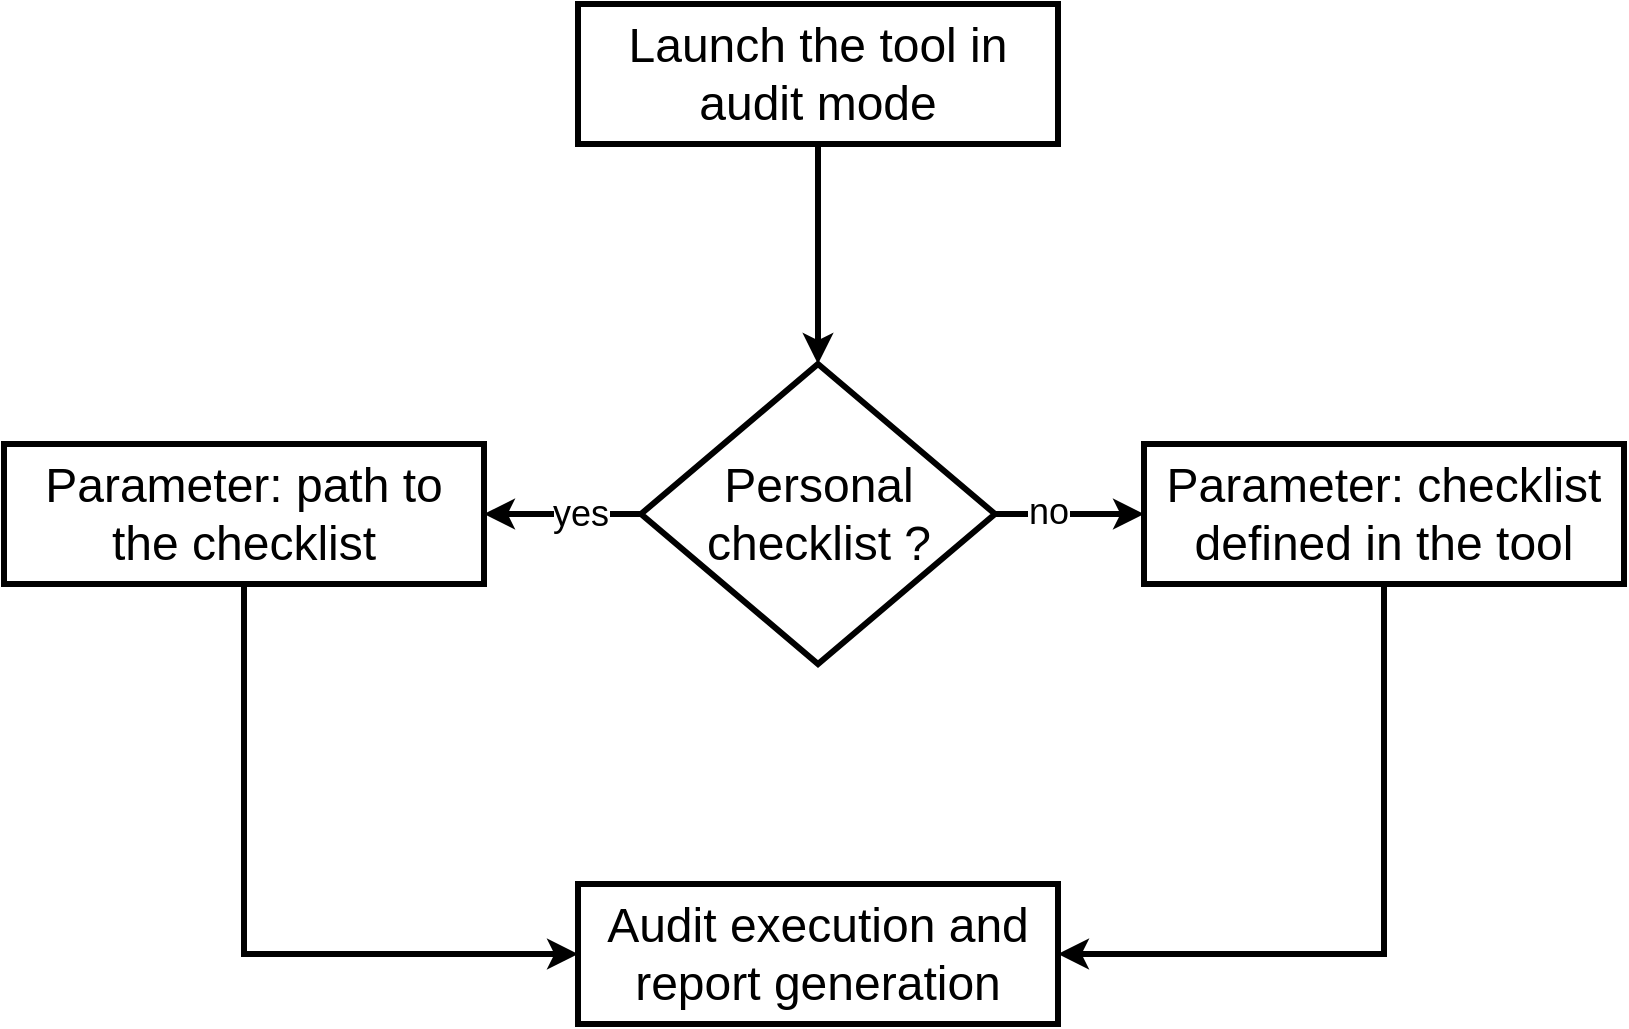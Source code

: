 <mxfile version="15.4.0" type="device" pages="4"><diagram id="rT8yu3PlnxM73YW98k86" name="User workflows: audit"><mxGraphModel dx="1759" dy="588" grid="1" gridSize="10" guides="1" tooltips="1" connect="1" arrows="1" fold="1" page="1" pageScale="1" pageWidth="827" pageHeight="1169" math="0" shadow="0"><root><mxCell id="0"/><mxCell id="1" parent="0"/><mxCell id="1JgY95wJJdHxp-9NjIfd-9" style="edgeStyle=orthogonalEdgeStyle;rounded=0;orthogonalLoop=1;jettySize=auto;html=1;entryX=0.5;entryY=0;entryDx=0;entryDy=0;strokeWidth=3;" edge="1" parent="1" source="1JgY95wJJdHxp-9NjIfd-1" target="1JgY95wJJdHxp-9NjIfd-8"><mxGeometry relative="1" as="geometry"/></mxCell><mxCell id="1JgY95wJJdHxp-9NjIfd-1" value="&lt;font style=&quot;font-size: 24px&quot;&gt;Launch the tool in audit mode&lt;/font&gt;" style="rounded=0;whiteSpace=wrap;html=1;strokeWidth=3;" vertex="1" parent="1"><mxGeometry x="267" y="40" width="240" height="70" as="geometry"/></mxCell><mxCell id="1JgY95wJJdHxp-9NjIfd-6" value="&lt;font style=&quot;font-size: 24px&quot;&gt;Audit execution and report generation&lt;/font&gt;" style="rounded=0;whiteSpace=wrap;html=1;strokeWidth=3;" vertex="1" parent="1"><mxGeometry x="267" y="480" width="240" height="70" as="geometry"/></mxCell><mxCell id="1JgY95wJJdHxp-9NjIfd-11" style="edgeStyle=orthogonalEdgeStyle;rounded=0;orthogonalLoop=1;jettySize=auto;html=1;strokeWidth=3;" edge="1" parent="1" source="1JgY95wJJdHxp-9NjIfd-8" target="1JgY95wJJdHxp-9NjIfd-12"><mxGeometry relative="1" as="geometry"><mxPoint x="140" y="350" as="targetPoint"/></mxGeometry></mxCell><mxCell id="1JgY95wJJdHxp-9NjIfd-13" value="&lt;font style=&quot;font-size: 18px&quot;&gt;yes&lt;/font&gt;" style="edgeLabel;html=1;align=center;verticalAlign=middle;resizable=0;points=[];" vertex="1" connectable="0" parent="1JgY95wJJdHxp-9NjIfd-11"><mxGeometry x="-0.204" y="4" relative="1" as="geometry"><mxPoint y="-4" as="offset"/></mxGeometry></mxCell><mxCell id="1JgY95wJJdHxp-9NjIfd-16" style="edgeStyle=orthogonalEdgeStyle;rounded=0;orthogonalLoop=1;jettySize=auto;html=1;entryX=0;entryY=0.5;entryDx=0;entryDy=0;strokeWidth=3;" edge="1" parent="1" source="1JgY95wJJdHxp-9NjIfd-8" target="1JgY95wJJdHxp-9NjIfd-15"><mxGeometry relative="1" as="geometry"/></mxCell><mxCell id="1JgY95wJJdHxp-9NjIfd-17" value="&lt;font style=&quot;font-size: 18px&quot;&gt;no&lt;/font&gt;" style="edgeLabel;html=1;align=center;verticalAlign=middle;resizable=0;points=[];" vertex="1" connectable="0" parent="1JgY95wJJdHxp-9NjIfd-16"><mxGeometry x="-0.301" y="1" relative="1" as="geometry"><mxPoint as="offset"/></mxGeometry></mxCell><mxCell id="1JgY95wJJdHxp-9NjIfd-8" value="&lt;font style=&quot;font-size: 24px&quot;&gt;Personal checklist ?&lt;/font&gt;" style="rhombus;whiteSpace=wrap;html=1;strokeWidth=3;" vertex="1" parent="1"><mxGeometry x="298.5" y="220" width="177" height="150" as="geometry"/></mxCell><mxCell id="1JgY95wJJdHxp-9NjIfd-18" style="edgeStyle=orthogonalEdgeStyle;rounded=0;orthogonalLoop=1;jettySize=auto;html=1;entryX=0;entryY=0.5;entryDx=0;entryDy=0;exitX=0.5;exitY=1;exitDx=0;exitDy=0;strokeWidth=3;" edge="1" parent="1" source="1JgY95wJJdHxp-9NjIfd-12" target="1JgY95wJJdHxp-9NjIfd-6"><mxGeometry relative="1" as="geometry"/></mxCell><mxCell id="1JgY95wJJdHxp-9NjIfd-12" value="&lt;font style=&quot;font-size: 24px&quot;&gt;Parameter: path to the checklist&lt;/font&gt;" style="rounded=0;whiteSpace=wrap;html=1;strokeWidth=3;" vertex="1" parent="1"><mxGeometry x="-20" y="260" width="240" height="70" as="geometry"/></mxCell><mxCell id="1JgY95wJJdHxp-9NjIfd-19" style="edgeStyle=orthogonalEdgeStyle;rounded=0;orthogonalLoop=1;jettySize=auto;html=1;exitX=0.5;exitY=1;exitDx=0;exitDy=0;entryX=1;entryY=0.5;entryDx=0;entryDy=0;strokeWidth=3;" edge="1" parent="1" source="1JgY95wJJdHxp-9NjIfd-15" target="1JgY95wJJdHxp-9NjIfd-6"><mxGeometry relative="1" as="geometry"/></mxCell><mxCell id="1JgY95wJJdHxp-9NjIfd-15" value="&lt;font style=&quot;font-size: 24px&quot;&gt;Parameter: checklist defined in the tool&lt;/font&gt;" style="rounded=0;whiteSpace=wrap;html=1;strokeWidth=3;" vertex="1" parent="1"><mxGeometry x="550" y="260" width="240" height="70" as="geometry"/></mxCell></root></mxGraphModel></diagram><diagram id="qm47lAsVqMM1f4Y-VcdU" name="User Workflow - analyze"><mxGraphModel dx="1759" dy="588" grid="1" gridSize="10" guides="1" tooltips="1" connect="1" arrows="1" fold="1" page="1" pageScale="1" pageWidth="827" pageHeight="1169" math="0" shadow="0"><root><mxCell id="oTU4O4J5hwXnFrVmTSUH-0"/><mxCell id="oTU4O4J5hwXnFrVmTSUH-1" parent="oTU4O4J5hwXnFrVmTSUH-0"/><mxCell id="eSC8L1gpNW9o18R1_MWx-13" style="edgeStyle=orthogonalEdgeStyle;rounded=0;orthogonalLoop=1;jettySize=auto;html=1;strokeWidth=3;" edge="1" parent="oTU4O4J5hwXnFrVmTSUH-1" source="eSC8L1gpNW9o18R1_MWx-1" target="eSC8L1gpNW9o18R1_MWx-12"><mxGeometry relative="1" as="geometry"/></mxCell><mxCell id="eSC8L1gpNW9o18R1_MWx-1" value="&lt;font style=&quot;font-size: 24px&quot;&gt;Run the generated script&lt;/font&gt;" style="rounded=0;whiteSpace=wrap;html=1;strokeWidth=3;" vertex="1" parent="oTU4O4J5hwXnFrVmTSUH-1"><mxGeometry x="267" y="40" width="240" height="70" as="geometry"/></mxCell><mxCell id="eSC8L1gpNW9o18R1_MWx-2" value="&lt;font style=&quot;font-size: 24px&quot;&gt;Analyze execution and report generation&lt;/font&gt;" style="rounded=0;whiteSpace=wrap;html=1;strokeWidth=3;" vertex="1" parent="oTU4O4J5hwXnFrVmTSUH-1"><mxGeometry x="269" y="720" width="240" height="70" as="geometry"/></mxCell><mxCell id="eSC8L1gpNW9o18R1_MWx-3" style="edgeStyle=orthogonalEdgeStyle;rounded=0;orthogonalLoop=1;jettySize=auto;html=1;strokeWidth=3;" edge="1" parent="oTU4O4J5hwXnFrVmTSUH-1" source="eSC8L1gpNW9o18R1_MWx-7" target="eSC8L1gpNW9o18R1_MWx-9"><mxGeometry relative="1" as="geometry"><mxPoint x="142" y="590" as="targetPoint"/></mxGeometry></mxCell><mxCell id="eSC8L1gpNW9o18R1_MWx-4" value="&lt;font style=&quot;font-size: 18px&quot;&gt;yes&lt;/font&gt;" style="edgeLabel;html=1;align=center;verticalAlign=middle;resizable=0;points=[];" vertex="1" connectable="0" parent="eSC8L1gpNW9o18R1_MWx-3"><mxGeometry x="-0.204" y="4" relative="1" as="geometry"><mxPoint y="-4" as="offset"/></mxGeometry></mxCell><mxCell id="eSC8L1gpNW9o18R1_MWx-5" style="edgeStyle=orthogonalEdgeStyle;rounded=0;orthogonalLoop=1;jettySize=auto;html=1;entryX=0;entryY=0.5;entryDx=0;entryDy=0;strokeWidth=3;" edge="1" parent="oTU4O4J5hwXnFrVmTSUH-1" source="eSC8L1gpNW9o18R1_MWx-7" target="eSC8L1gpNW9o18R1_MWx-11"><mxGeometry relative="1" as="geometry"/></mxCell><mxCell id="eSC8L1gpNW9o18R1_MWx-6" value="&lt;font style=&quot;font-size: 18px&quot;&gt;no&lt;/font&gt;" style="edgeLabel;html=1;align=center;verticalAlign=middle;resizable=0;points=[];" vertex="1" connectable="0" parent="eSC8L1gpNW9o18R1_MWx-5"><mxGeometry x="-0.301" y="1" relative="1" as="geometry"><mxPoint as="offset"/></mxGeometry></mxCell><mxCell id="eSC8L1gpNW9o18R1_MWx-7" value="&lt;font style=&quot;font-size: 24px&quot;&gt;Personal checklist ?&lt;/font&gt;" style="rhombus;whiteSpace=wrap;html=1;strokeWidth=3;" vertex="1" parent="oTU4O4J5hwXnFrVmTSUH-1"><mxGeometry x="298.5" y="460" width="177" height="150" as="geometry"/></mxCell><mxCell id="eSC8L1gpNW9o18R1_MWx-8" style="edgeStyle=orthogonalEdgeStyle;rounded=0;orthogonalLoop=1;jettySize=auto;html=1;entryX=0;entryY=0.5;entryDx=0;entryDy=0;exitX=0.5;exitY=1;exitDx=0;exitDy=0;strokeWidth=3;" edge="1" parent="oTU4O4J5hwXnFrVmTSUH-1" source="eSC8L1gpNW9o18R1_MWx-9" target="eSC8L1gpNW9o18R1_MWx-2"><mxGeometry relative="1" as="geometry"/></mxCell><mxCell id="eSC8L1gpNW9o18R1_MWx-9" value="&lt;font style=&quot;font-size: 24px&quot;&gt;Parameter: path to the checklist&lt;/font&gt;" style="rounded=0;whiteSpace=wrap;html=1;strokeWidth=3;" vertex="1" parent="oTU4O4J5hwXnFrVmTSUH-1"><mxGeometry x="-18" y="500" width="240" height="70" as="geometry"/></mxCell><mxCell id="eSC8L1gpNW9o18R1_MWx-10" style="edgeStyle=orthogonalEdgeStyle;rounded=0;orthogonalLoop=1;jettySize=auto;html=1;exitX=0.5;exitY=1;exitDx=0;exitDy=0;entryX=1;entryY=0.5;entryDx=0;entryDy=0;strokeWidth=3;" edge="1" parent="oTU4O4J5hwXnFrVmTSUH-1" source="eSC8L1gpNW9o18R1_MWx-11" target="eSC8L1gpNW9o18R1_MWx-2"><mxGeometry relative="1" as="geometry"/></mxCell><mxCell id="eSC8L1gpNW9o18R1_MWx-11" value="&lt;font style=&quot;font-size: 24px&quot;&gt;Parameter: checklist defined in the tool&lt;/font&gt;" style="rounded=0;whiteSpace=wrap;html=1;strokeWidth=3;" vertex="1" parent="oTU4O4J5hwXnFrVmTSUH-1"><mxGeometry x="552" y="500" width="240" height="70" as="geometry"/></mxCell><mxCell id="EIAVF0nRXksSpzi9spi1-1" style="edgeStyle=orthogonalEdgeStyle;rounded=0;orthogonalLoop=1;jettySize=auto;html=1;strokeWidth=3;" edge="1" parent="oTU4O4J5hwXnFrVmTSUH-1" source="eSC8L1gpNW9o18R1_MWx-12" target="EIAVF0nRXksSpzi9spi1-0"><mxGeometry relative="1" as="geometry"/></mxCell><mxCell id="eSC8L1gpNW9o18R1_MWx-12" value="&lt;font style=&quot;font-size: 24px&quot;&gt;Get the results (archive format or not)&lt;/font&gt;" style="rounded=0;whiteSpace=wrap;html=1;strokeWidth=3;" vertex="1" parent="oTU4O4J5hwXnFrVmTSUH-1"><mxGeometry x="267" y="180" width="240" height="70" as="geometry"/></mxCell><mxCell id="EIAVF0nRXksSpzi9spi1-2" style="edgeStyle=orthogonalEdgeStyle;rounded=0;orthogonalLoop=1;jettySize=auto;html=1;entryX=0.5;entryY=0;entryDx=0;entryDy=0;strokeWidth=3;" edge="1" parent="oTU4O4J5hwXnFrVmTSUH-1" source="EIAVF0nRXksSpzi9spi1-0" target="eSC8L1gpNW9o18R1_MWx-7"><mxGeometry relative="1" as="geometry"/></mxCell><mxCell id="EIAVF0nRXksSpzi9spi1-0" value="&lt;font style=&quot;font-size: 24px&quot;&gt;Launch the tool in audit mode&lt;/font&gt;" style="rounded=0;whiteSpace=wrap;html=1;strokeWidth=3;" vertex="1" parent="oTU4O4J5hwXnFrVmTSUH-1"><mxGeometry x="267" y="320" width="240" height="70" as="geometry"/></mxCell></root></mxGraphModel></diagram><diagram id="krdv5ysuDAktFFAY1THe" name="User Workflow - Script generation"><mxGraphModel dx="1759" dy="588" grid="1" gridSize="10" guides="1" tooltips="1" connect="1" arrows="1" fold="1" page="1" pageScale="1" pageWidth="827" pageHeight="1169" math="0" shadow="0"><root><mxCell id="Y0g685VQnCPZcunFAsPm-0"/><mxCell id="Y0g685VQnCPZcunFAsPm-1" parent="Y0g685VQnCPZcunFAsPm-0"/><mxCell id="K36RMieW6tG8z_JfMn9h-0" style="edgeStyle=orthogonalEdgeStyle;rounded=0;orthogonalLoop=1;jettySize=auto;html=1;entryX=0.5;entryY=0;entryDx=0;entryDy=0;strokeWidth=3;" edge="1" parent="Y0g685VQnCPZcunFAsPm-1" source="K36RMieW6tG8z_JfMn9h-1" target="K36RMieW6tG8z_JfMn9h-7"><mxGeometry relative="1" as="geometry"/></mxCell><mxCell id="K36RMieW6tG8z_JfMn9h-1" value="&lt;font style=&quot;font-size: 24px&quot;&gt;Launch the tool in checklist mode&lt;/font&gt;" style="rounded=0;whiteSpace=wrap;html=1;strokeWidth=3;" vertex="1" parent="Y0g685VQnCPZcunFAsPm-1"><mxGeometry x="267" y="40" width="240" height="70" as="geometry"/></mxCell><mxCell id="K36RMieW6tG8z_JfMn9h-2" value="&lt;font style=&quot;font-size: 24px&quot;&gt;Generation script execution&lt;/font&gt;" style="rounded=0;whiteSpace=wrap;html=1;strokeWidth=3;" vertex="1" parent="Y0g685VQnCPZcunFAsPm-1"><mxGeometry x="267" y="480" width="240" height="70" as="geometry"/></mxCell><mxCell id="K36RMieW6tG8z_JfMn9h-3" style="edgeStyle=orthogonalEdgeStyle;rounded=0;orthogonalLoop=1;jettySize=auto;html=1;strokeWidth=3;" edge="1" parent="Y0g685VQnCPZcunFAsPm-1" source="K36RMieW6tG8z_JfMn9h-7" target="K36RMieW6tG8z_JfMn9h-9"><mxGeometry relative="1" as="geometry"><mxPoint x="140" y="350" as="targetPoint"/></mxGeometry></mxCell><mxCell id="K36RMieW6tG8z_JfMn9h-4" value="&lt;font style=&quot;font-size: 18px&quot;&gt;yes&lt;/font&gt;" style="edgeLabel;html=1;align=center;verticalAlign=middle;resizable=0;points=[];" vertex="1" connectable="0" parent="K36RMieW6tG8z_JfMn9h-3"><mxGeometry x="-0.204" y="4" relative="1" as="geometry"><mxPoint y="-4" as="offset"/></mxGeometry></mxCell><mxCell id="K36RMieW6tG8z_JfMn9h-5" style="edgeStyle=orthogonalEdgeStyle;rounded=0;orthogonalLoop=1;jettySize=auto;html=1;entryX=0;entryY=0.5;entryDx=0;entryDy=0;strokeWidth=3;" edge="1" parent="Y0g685VQnCPZcunFAsPm-1" source="K36RMieW6tG8z_JfMn9h-7" target="K36RMieW6tG8z_JfMn9h-11"><mxGeometry relative="1" as="geometry"/></mxCell><mxCell id="K36RMieW6tG8z_JfMn9h-6" value="&lt;font style=&quot;font-size: 18px&quot;&gt;no&lt;/font&gt;" style="edgeLabel;html=1;align=center;verticalAlign=middle;resizable=0;points=[];" vertex="1" connectable="0" parent="K36RMieW6tG8z_JfMn9h-5"><mxGeometry x="-0.301" y="1" relative="1" as="geometry"><mxPoint as="offset"/></mxGeometry></mxCell><mxCell id="K36RMieW6tG8z_JfMn9h-7" value="&lt;font style=&quot;font-size: 24px&quot;&gt;Personal checklist ?&lt;/font&gt;" style="rhombus;whiteSpace=wrap;html=1;strokeWidth=3;" vertex="1" parent="Y0g685VQnCPZcunFAsPm-1"><mxGeometry x="298.5" y="220" width="177" height="150" as="geometry"/></mxCell><mxCell id="K36RMieW6tG8z_JfMn9h-8" style="edgeStyle=orthogonalEdgeStyle;rounded=0;orthogonalLoop=1;jettySize=auto;html=1;entryX=0;entryY=0.5;entryDx=0;entryDy=0;exitX=0.5;exitY=1;exitDx=0;exitDy=0;strokeWidth=3;" edge="1" parent="Y0g685VQnCPZcunFAsPm-1" source="K36RMieW6tG8z_JfMn9h-9" target="K36RMieW6tG8z_JfMn9h-2"><mxGeometry relative="1" as="geometry"/></mxCell><mxCell id="K36RMieW6tG8z_JfMn9h-9" value="&lt;font style=&quot;font-size: 24px&quot;&gt;Parameter: path to the checklist&lt;/font&gt;" style="rounded=0;whiteSpace=wrap;html=1;strokeWidth=3;" vertex="1" parent="Y0g685VQnCPZcunFAsPm-1"><mxGeometry x="-20" y="260" width="240" height="70" as="geometry"/></mxCell><mxCell id="K36RMieW6tG8z_JfMn9h-10" style="edgeStyle=orthogonalEdgeStyle;rounded=0;orthogonalLoop=1;jettySize=auto;html=1;exitX=0.5;exitY=1;exitDx=0;exitDy=0;entryX=1;entryY=0.5;entryDx=0;entryDy=0;strokeWidth=3;" edge="1" parent="Y0g685VQnCPZcunFAsPm-1" source="K36RMieW6tG8z_JfMn9h-11" target="K36RMieW6tG8z_JfMn9h-2"><mxGeometry relative="1" as="geometry"/></mxCell><mxCell id="K36RMieW6tG8z_JfMn9h-11" value="&lt;font style=&quot;font-size: 24px&quot;&gt;Parameter: checklist defined in the tool&lt;/font&gt;" style="rounded=0;whiteSpace=wrap;html=1;strokeWidth=3;" vertex="1" parent="Y0g685VQnCPZcunFAsPm-1"><mxGeometry x="550" y="260" width="240" height="70" as="geometry"/></mxCell></root></mxGraphModel></diagram><diagram id="C2utWsR-0sKal7pY_b_P" name="User Workflow - Report generation"><mxGraphModel dx="1759" dy="588" grid="1" gridSize="10" guides="1" tooltips="1" connect="1" arrows="1" fold="1" page="1" pageScale="1" pageWidth="827" pageHeight="1169" math="0" shadow="0"><root><mxCell id="xBJq-7T9HdHrXzl2MDC2-0"/><mxCell id="xBJq-7T9HdHrXzl2MDC2-1" parent="xBJq-7T9HdHrXzl2MDC2-0"/><mxCell id="UwLVQcfkonkjD9BF_AdV-13" style="edgeStyle=orthogonalEdgeStyle;rounded=0;orthogonalLoop=1;jettySize=auto;html=1;strokeWidth=3;" edge="1" parent="xBJq-7T9HdHrXzl2MDC2-1" source="UwLVQcfkonkjD9BF_AdV-1" target="UwLVQcfkonkjD9BF_AdV-12"><mxGeometry relative="1" as="geometry"/></mxCell><mxCell id="UwLVQcfkonkjD9BF_AdV-1" value="&lt;font style=&quot;font-size: 24px&quot;&gt;Launch the tool in report mode&lt;/font&gt;" style="rounded=0;whiteSpace=wrap;html=1;strokeWidth=3;" vertex="1" parent="xBJq-7T9HdHrXzl2MDC2-1"><mxGeometry x="269" y="40" width="240" height="70" as="geometry"/></mxCell><mxCell id="UwLVQcfkonkjD9BF_AdV-2" value="&lt;font style=&quot;font-size: 24px&quot;&gt;Generation script execution&lt;/font&gt;" style="rounded=0;whiteSpace=wrap;html=1;strokeWidth=3;" vertex="1" parent="xBJq-7T9HdHrXzl2MDC2-1"><mxGeometry x="269" y="620" width="240" height="70" as="geometry"/></mxCell><mxCell id="UwLVQcfkonkjD9BF_AdV-3" style="edgeStyle=orthogonalEdgeStyle;rounded=0;orthogonalLoop=1;jettySize=auto;html=1;strokeWidth=3;" edge="1" parent="xBJq-7T9HdHrXzl2MDC2-1" source="UwLVQcfkonkjD9BF_AdV-7" target="UwLVQcfkonkjD9BF_AdV-9"><mxGeometry relative="1" as="geometry"><mxPoint x="142" y="490" as="targetPoint"/></mxGeometry></mxCell><mxCell id="UwLVQcfkonkjD9BF_AdV-4" value="&lt;font style=&quot;font-size: 18px&quot;&gt;yes&lt;/font&gt;" style="edgeLabel;html=1;align=center;verticalAlign=middle;resizable=0;points=[];" vertex="1" connectable="0" parent="UwLVQcfkonkjD9BF_AdV-3"><mxGeometry x="-0.204" y="4" relative="1" as="geometry"><mxPoint y="-4" as="offset"/></mxGeometry></mxCell><mxCell id="UwLVQcfkonkjD9BF_AdV-5" style="edgeStyle=orthogonalEdgeStyle;rounded=0;orthogonalLoop=1;jettySize=auto;html=1;entryX=0;entryY=0.5;entryDx=0;entryDy=0;strokeWidth=3;" edge="1" parent="xBJq-7T9HdHrXzl2MDC2-1" source="UwLVQcfkonkjD9BF_AdV-7" target="UwLVQcfkonkjD9BF_AdV-11"><mxGeometry relative="1" as="geometry"/></mxCell><mxCell id="UwLVQcfkonkjD9BF_AdV-6" value="&lt;font style=&quot;font-size: 18px&quot;&gt;no&lt;/font&gt;" style="edgeLabel;html=1;align=center;verticalAlign=middle;resizable=0;points=[];" vertex="1" connectable="0" parent="UwLVQcfkonkjD9BF_AdV-5"><mxGeometry x="-0.301" y="1" relative="1" as="geometry"><mxPoint as="offset"/></mxGeometry></mxCell><mxCell id="UwLVQcfkonkjD9BF_AdV-7" value="&lt;font style=&quot;font-size: 24px&quot;&gt;Personal checklist ?&lt;/font&gt;" style="rhombus;whiteSpace=wrap;html=1;strokeWidth=3;" vertex="1" parent="xBJq-7T9HdHrXzl2MDC2-1"><mxGeometry x="300.5" y="360" width="177" height="150" as="geometry"/></mxCell><mxCell id="UwLVQcfkonkjD9BF_AdV-8" style="edgeStyle=orthogonalEdgeStyle;rounded=0;orthogonalLoop=1;jettySize=auto;html=1;entryX=0;entryY=0.5;entryDx=0;entryDy=0;exitX=0.5;exitY=1;exitDx=0;exitDy=0;strokeWidth=3;" edge="1" parent="xBJq-7T9HdHrXzl2MDC2-1" source="UwLVQcfkonkjD9BF_AdV-9" target="UwLVQcfkonkjD9BF_AdV-2"><mxGeometry relative="1" as="geometry"/></mxCell><mxCell id="UwLVQcfkonkjD9BF_AdV-9" value="&lt;font style=&quot;font-size: 24px&quot;&gt;Parameter: path to the checklist&lt;/font&gt;" style="rounded=0;whiteSpace=wrap;html=1;strokeWidth=3;" vertex="1" parent="xBJq-7T9HdHrXzl2MDC2-1"><mxGeometry x="-18" y="400" width="240" height="70" as="geometry"/></mxCell><mxCell id="UwLVQcfkonkjD9BF_AdV-10" style="edgeStyle=orthogonalEdgeStyle;rounded=0;orthogonalLoop=1;jettySize=auto;html=1;exitX=0.5;exitY=1;exitDx=0;exitDy=0;entryX=1;entryY=0.5;entryDx=0;entryDy=0;strokeWidth=3;" edge="1" parent="xBJq-7T9HdHrXzl2MDC2-1" source="UwLVQcfkonkjD9BF_AdV-11" target="UwLVQcfkonkjD9BF_AdV-2"><mxGeometry relative="1" as="geometry"/></mxCell><mxCell id="UwLVQcfkonkjD9BF_AdV-11" value="&lt;font style=&quot;font-size: 24px&quot;&gt;Parameter: checklist defined in the tool&lt;/font&gt;" style="rounded=0;whiteSpace=wrap;html=1;strokeWidth=3;" vertex="1" parent="xBJq-7T9HdHrXzl2MDC2-1"><mxGeometry x="552" y="400" width="240" height="70" as="geometry"/></mxCell><mxCell id="UwLVQcfkonkjD9BF_AdV-14" style="edgeStyle=orthogonalEdgeStyle;rounded=0;orthogonalLoop=1;jettySize=auto;html=1;entryX=0.5;entryY=0;entryDx=0;entryDy=0;strokeWidth=3;" edge="1" parent="xBJq-7T9HdHrXzl2MDC2-1" source="UwLVQcfkonkjD9BF_AdV-12" target="UwLVQcfkonkjD9BF_AdV-7"><mxGeometry relative="1" as="geometry"/></mxCell><mxCell id="UwLVQcfkonkjD9BF_AdV-12" value="&lt;font style=&quot;font-size: 24px&quot;&gt;Parameter: collection results&lt;/font&gt;" style="rounded=0;whiteSpace=wrap;html=1;strokeWidth=3;" vertex="1" parent="xBJq-7T9HdHrXzl2MDC2-1"><mxGeometry x="269" y="200" width="240" height="70" as="geometry"/></mxCell></root></mxGraphModel></diagram></mxfile>
